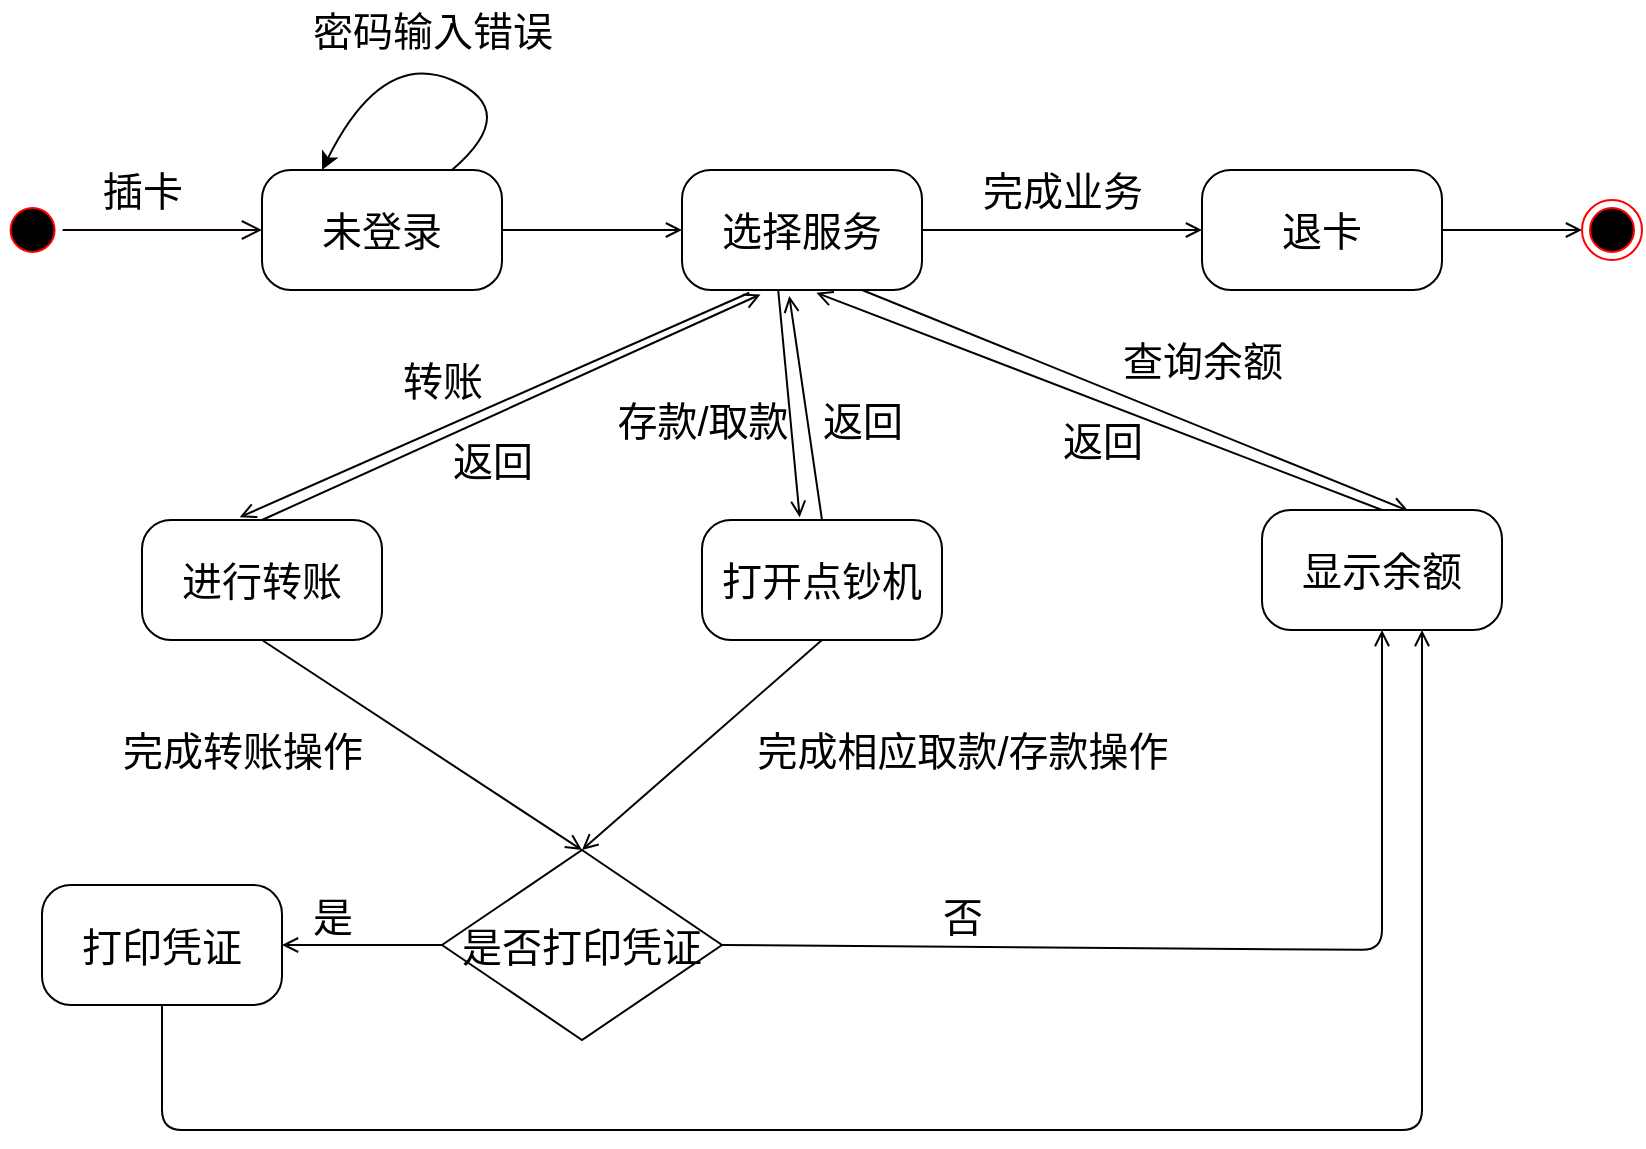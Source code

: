 <mxfile version="16.6.1" type="device"><diagram name="Page-1" id="58cdce13-f638-feb5-8d6f-7d28b1aa9fa0"><mxGraphModel dx="1038" dy="523" grid="1" gridSize="10" guides="1" tooltips="1" connect="1" arrows="1" fold="1" page="1" pageScale="1" pageWidth="1100" pageHeight="850" background="none" math="0" shadow="0"><root><mxCell id="0"/><mxCell id="1" parent="0"/><mxCell id="fj1b_ZS1emdzP9YQxOII-14" style="edgeStyle=none;rounded=0;sketch=0;orthogonalLoop=1;jettySize=auto;html=1;exitX=1;exitY=0.5;exitDx=0;exitDy=0;entryX=0;entryY=0.5;entryDx=0;entryDy=0;fontSize=20;strokeWidth=1;endArrow=open;endFill=0;" parent="1" source="382b91b5511bd0f7-6" target="fj1b_ZS1emdzP9YQxOII-5" edge="1"><mxGeometry relative="1" as="geometry"/></mxCell><mxCell id="382b91b5511bd0f7-6" value="未登录" style="rounded=1;whiteSpace=wrap;html=1;arcSize=24;shadow=0;comic=0;labelBackgroundColor=none;fontFamily=Verdana;fontSize=20;align=center;" parent="1" vertex="1"><mxGeometry x="220" y="120" width="120" height="60" as="geometry"/></mxCell><mxCell id="fj1b_ZS1emdzP9YQxOII-1" value="" style="ellipse;html=1;shape=startState;fillColor=#000000;strokeColor=#ff0000;fontSize=20;" parent="1" vertex="1"><mxGeometry x="90.29" y="135" width="30" height="30" as="geometry"/></mxCell><mxCell id="fj1b_ZS1emdzP9YQxOII-2" value="" style="edgeStyle=orthogonalEdgeStyle;html=1;verticalAlign=bottom;endArrow=open;endSize=8;strokeColor=#120000;rounded=0;entryX=0;entryY=0.5;entryDx=0;entryDy=0;fontSize=20;" parent="1" source="fj1b_ZS1emdzP9YQxOII-1" target="382b91b5511bd0f7-6" edge="1"><mxGeometry relative="1" as="geometry"><mxPoint x="110" y="320" as="targetPoint"/><mxPoint x="150" y="150" as="sourcePoint"/></mxGeometry></mxCell><mxCell id="fj1b_ZS1emdzP9YQxOII-16" style="edgeStyle=none;rounded=0;sketch=0;orthogonalLoop=1;jettySize=auto;html=1;exitX=0.4;exitY=0.983;exitDx=0;exitDy=0;fontSize=20;strokeWidth=1;entryX=0.407;entryY=-0.023;entryDx=0;entryDy=0;entryPerimeter=0;exitPerimeter=0;endArrow=open;endFill=0;" parent="1" source="fj1b_ZS1emdzP9YQxOII-5" target="fj1b_ZS1emdzP9YQxOII-17" edge="1"><mxGeometry relative="1" as="geometry"><mxPoint x="420" y="290" as="targetPoint"/></mxGeometry></mxCell><mxCell id="fj1b_ZS1emdzP9YQxOII-19" style="edgeStyle=none;rounded=0;sketch=0;orthogonalLoop=1;jettySize=auto;html=1;exitX=0.75;exitY=1;exitDx=0;exitDy=0;fontSize=20;strokeWidth=1;entryX=0.61;entryY=0.007;entryDx=0;entryDy=0;entryPerimeter=0;endArrow=open;endFill=0;" parent="1" source="fj1b_ZS1emdzP9YQxOII-5" target="fj1b_ZS1emdzP9YQxOII-18" edge="1"><mxGeometry relative="1" as="geometry"><mxPoint x="590" y="300" as="targetPoint"/></mxGeometry></mxCell><mxCell id="fj1b_ZS1emdzP9YQxOII-41" style="edgeStyle=none;rounded=0;sketch=0;orthogonalLoop=1;jettySize=auto;html=1;entryX=0;entryY=0.5;entryDx=0;entryDy=0;fontSize=20;strokeWidth=1;endArrow=open;endFill=0;" parent="1" source="fj1b_ZS1emdzP9YQxOII-5" target="fj1b_ZS1emdzP9YQxOII-6" edge="1"><mxGeometry relative="1" as="geometry"/></mxCell><mxCell id="fj1b_ZS1emdzP9YQxOII-5" value="选择服务" style="rounded=1;whiteSpace=wrap;html=1;arcSize=24;shadow=0;comic=0;labelBackgroundColor=none;fontFamily=Verdana;fontSize=20;align=center;" parent="1" vertex="1"><mxGeometry x="430" y="120" width="120" height="60" as="geometry"/></mxCell><mxCell id="5wP18FsabN0CPOmTiiW_-4" style="edgeStyle=orthogonalEdgeStyle;rounded=0;orthogonalLoop=1;jettySize=auto;html=1;entryX=0;entryY=0.5;entryDx=0;entryDy=0;endArrow=open;endFill=0;" edge="1" parent="1" source="fj1b_ZS1emdzP9YQxOII-6" target="fj1b_ZS1emdzP9YQxOII-47"><mxGeometry relative="1" as="geometry"/></mxCell><mxCell id="fj1b_ZS1emdzP9YQxOII-6" value="退卡" style="rounded=1;whiteSpace=wrap;html=1;arcSize=24;shadow=0;comic=0;labelBackgroundColor=none;fontFamily=Verdana;fontSize=20;align=center;" parent="1" vertex="1"><mxGeometry x="690" y="120" width="120" height="60" as="geometry"/></mxCell><mxCell id="fj1b_ZS1emdzP9YQxOII-12" value="" style="curved=1;endArrow=classic;html=1;rounded=0;sketch=0;fontSize=20;strokeWidth=1;entryX=0.25;entryY=0;entryDx=0;entryDy=0;" parent="1" source="382b91b5511bd0f7-6" target="382b91b5511bd0f7-6" edge="1"><mxGeometry width="50" height="50" relative="1" as="geometry"><mxPoint x="360" y="150" as="sourcePoint"/><mxPoint x="280" y="80" as="targetPoint"/><Array as="points"><mxPoint x="350" y="90"/><mxPoint x="280" y="60"/></Array></mxGeometry></mxCell><mxCell id="fj1b_ZS1emdzP9YQxOII-13" value="密码输入错误" style="text;html=1;align=center;verticalAlign=middle;resizable=0;points=[];autosize=1;strokeColor=none;fillColor=none;fontSize=20;" parent="1" vertex="1"><mxGeometry x="235" y="35" width="140" height="30" as="geometry"/></mxCell><mxCell id="fj1b_ZS1emdzP9YQxOII-23" style="edgeStyle=none;rounded=0;sketch=0;orthogonalLoop=1;jettySize=auto;html=1;exitX=0.5;exitY=1;exitDx=0;exitDy=0;fontSize=20;strokeWidth=1;entryX=0.5;entryY=0;entryDx=0;entryDy=0;endArrow=open;endFill=0;" parent="1" source="fj1b_ZS1emdzP9YQxOII-17" target="fj1b_ZS1emdzP9YQxOII-27" edge="1"><mxGeometry relative="1" as="geometry"><mxPoint x="749.71" y="595" as="sourcePoint"/><mxPoint x="949.71" y="595" as="targetPoint"/></mxGeometry></mxCell><mxCell id="fj1b_ZS1emdzP9YQxOII-44" style="edgeStyle=none;rounded=0;sketch=0;orthogonalLoop=1;jettySize=auto;html=1;fontSize=20;strokeWidth=1;entryX=0.447;entryY=1.05;entryDx=0;entryDy=0;entryPerimeter=0;exitX=0.5;exitY=0;exitDx=0;exitDy=0;endArrow=open;endFill=0;" parent="1" source="fj1b_ZS1emdzP9YQxOII-17" target="fj1b_ZS1emdzP9YQxOII-5" edge="1"><mxGeometry relative="1" as="geometry"><mxPoint x="490" y="180" as="targetPoint"/><mxPoint x="435" y="300" as="sourcePoint"/></mxGeometry></mxCell><mxCell id="fj1b_ZS1emdzP9YQxOII-17" value="打开点钞机" style="rounded=1;whiteSpace=wrap;html=1;arcSize=24;shadow=0;comic=0;labelBackgroundColor=none;fontFamily=Verdana;fontSize=20;align=center;" parent="1" vertex="1"><mxGeometry x="440" y="295" width="120" height="60" as="geometry"/></mxCell><mxCell id="fj1b_ZS1emdzP9YQxOII-45" style="edgeStyle=none;rounded=0;sketch=0;orthogonalLoop=1;jettySize=auto;html=1;fontSize=20;strokeWidth=1;exitX=0.5;exitY=0;exitDx=0;exitDy=0;entryX=0.56;entryY=1.023;entryDx=0;entryDy=0;entryPerimeter=0;endArrow=open;endFill=0;" parent="1" source="fj1b_ZS1emdzP9YQxOII-18" target="fj1b_ZS1emdzP9YQxOII-5" edge="1"><mxGeometry relative="1" as="geometry"><mxPoint x="490" y="190" as="targetPoint"/><mxPoint x="580" y="300" as="sourcePoint"/></mxGeometry></mxCell><mxCell id="fj1b_ZS1emdzP9YQxOII-18" value="显示余额" style="rounded=1;whiteSpace=wrap;html=1;arcSize=24;shadow=0;comic=0;labelBackgroundColor=none;fontFamily=Verdana;fontSize=20;align=center;" parent="1" vertex="1"><mxGeometry x="720" y="290" width="120" height="60" as="geometry"/></mxCell><mxCell id="fj1b_ZS1emdzP9YQxOII-20" value="存款/取款" style="text;html=1;align=center;verticalAlign=middle;resizable=0;points=[];autosize=1;strokeColor=none;fillColor=none;fontSize=20;" parent="1" vertex="1"><mxGeometry x="390" y="230" width="100" height="30" as="geometry"/></mxCell><mxCell id="fj1b_ZS1emdzP9YQxOII-22" value="查询余额" style="text;html=1;align=center;verticalAlign=middle;resizable=0;points=[];autosize=1;strokeColor=none;fillColor=none;fontSize=20;" parent="1" vertex="1"><mxGeometry x="640" y="200" width="100" height="30" as="geometry"/></mxCell><mxCell id="fj1b_ZS1emdzP9YQxOII-24" value="完成相应取款/存款操作" style="text;html=1;align=center;verticalAlign=middle;resizable=0;points=[];autosize=1;strokeColor=none;fillColor=none;fontSize=20;" parent="1" vertex="1"><mxGeometry x="460" y="395" width="220" height="30" as="geometry"/></mxCell><mxCell id="fj1b_ZS1emdzP9YQxOII-29" style="edgeStyle=none;rounded=0;sketch=0;orthogonalLoop=1;jettySize=auto;html=1;exitX=0;exitY=0.5;exitDx=0;exitDy=0;fontSize=20;strokeWidth=1;entryX=1;entryY=0.5;entryDx=0;entryDy=0;endArrow=open;endFill=0;exitPerimeter=0;" parent="1" source="fj1b_ZS1emdzP9YQxOII-27" target="fj1b_ZS1emdzP9YQxOII-7" edge="1"><mxGeometry relative="1" as="geometry"><mxPoint x="220" y="510" as="targetPoint"/><mxPoint x="300" y="507.5" as="sourcePoint"/></mxGeometry></mxCell><mxCell id="fj1b_ZS1emdzP9YQxOII-36" style="edgeStyle=none;rounded=1;sketch=0;orthogonalLoop=1;jettySize=auto;html=1;fontSize=20;strokeWidth=1;exitX=1;exitY=0.5;exitDx=0;exitDy=0;entryX=0.5;entryY=1;entryDx=0;entryDy=0;endArrow=open;endFill=0;" parent="1" source="fj1b_ZS1emdzP9YQxOII-27" target="fj1b_ZS1emdzP9YQxOII-18" edge="1"><mxGeometry relative="1" as="geometry"><mxPoint x="689.71" y="350" as="targetPoint"/><mxPoint x="509.42" y="546.504" as="sourcePoint"/><Array as="points"><mxPoint x="780" y="510"/></Array></mxGeometry></mxCell><mxCell id="fj1b_ZS1emdzP9YQxOII-27" value="是否打印凭证" style="rhombus;whiteSpace=wrap;html=1;fontSize=20;strokeWidth=1;fillColor=#FFFFFF;rotation=0;" parent="1" vertex="1"><mxGeometry x="310" y="460" width="140" height="95" as="geometry"/></mxCell><mxCell id="fj1b_ZS1emdzP9YQxOII-30" style="edgeStyle=none;rounded=0;sketch=0;orthogonalLoop=1;jettySize=auto;html=1;exitX=0.447;exitY=1.023;exitDx=0;exitDy=0;fontSize=20;strokeWidth=1;entryX=0.407;entryY=-0.023;entryDx=0;entryDy=0;entryPerimeter=0;exitPerimeter=0;endArrow=open;endFill=0;" parent="1" target="fj1b_ZS1emdzP9YQxOII-31" edge="1"><mxGeometry relative="1" as="geometry"><mxPoint x="260" y="290" as="targetPoint"/><mxPoint x="463.64" y="181.38" as="sourcePoint"/></mxGeometry></mxCell><mxCell id="fj1b_ZS1emdzP9YQxOII-33" style="edgeStyle=none;rounded=0;sketch=0;orthogonalLoop=1;jettySize=auto;html=1;fontSize=20;strokeWidth=1;endArrow=open;endFill=0;exitX=0.5;exitY=1;exitDx=0;exitDy=0;entryX=0.5;entryY=0;entryDx=0;entryDy=0;" parent="1" source="fj1b_ZS1emdzP9YQxOII-31" edge="1" target="fj1b_ZS1emdzP9YQxOII-27"><mxGeometry relative="1" as="geometry"><mxPoint x="449.71" y="460" as="targetPoint"/></mxGeometry></mxCell><mxCell id="fj1b_ZS1emdzP9YQxOII-43" style="edgeStyle=none;rounded=0;sketch=0;orthogonalLoop=1;jettySize=auto;html=1;entryX=0.327;entryY=1.037;entryDx=0;entryDy=0;entryPerimeter=0;fontSize=20;strokeWidth=1;exitX=0.5;exitY=0;exitDx=0;exitDy=0;endArrow=open;endFill=0;" parent="1" source="fj1b_ZS1emdzP9YQxOII-31" target="fj1b_ZS1emdzP9YQxOII-5" edge="1"><mxGeometry relative="1" as="geometry"/></mxCell><mxCell id="fj1b_ZS1emdzP9YQxOII-31" value="进行转账" style="rounded=1;whiteSpace=wrap;html=1;arcSize=24;shadow=0;comic=0;labelBackgroundColor=none;fontFamily=Verdana;fontSize=20;align=center;" parent="1" vertex="1"><mxGeometry x="160.0" y="295" width="120" height="60" as="geometry"/></mxCell><mxCell id="fj1b_ZS1emdzP9YQxOII-32" value="转账" style="text;html=1;align=center;verticalAlign=middle;resizable=0;points=[];autosize=1;strokeColor=none;fillColor=none;fontSize=20;" parent="1" vertex="1"><mxGeometry x="280" y="210" width="60" height="30" as="geometry"/></mxCell><mxCell id="fj1b_ZS1emdzP9YQxOII-34" value="完成转账操作" style="text;html=1;align=center;verticalAlign=middle;resizable=0;points=[];autosize=1;strokeColor=none;fillColor=none;fontSize=20;" parent="1" vertex="1"><mxGeometry x="140.0" y="395" width="140" height="30" as="geometry"/></mxCell><mxCell id="fj1b_ZS1emdzP9YQxOII-37" value="否" style="text;html=1;align=center;verticalAlign=middle;resizable=0;points=[];autosize=1;strokeColor=none;fillColor=none;fontSize=20;flipH=1;" parent="1" vertex="1"><mxGeometry x="550" y="477.5" width="40" height="30" as="geometry"/></mxCell><mxCell id="fj1b_ZS1emdzP9YQxOII-40" style="edgeStyle=none;rounded=1;sketch=0;orthogonalLoop=1;jettySize=auto;html=1;fontSize=20;strokeWidth=1;exitX=0.5;exitY=1;exitDx=0;exitDy=0;endArrow=open;endFill=0;" parent="1" source="fj1b_ZS1emdzP9YQxOII-7" edge="1"><mxGeometry relative="1" as="geometry"><mxPoint x="800" y="350" as="targetPoint"/><Array as="points"><mxPoint x="170" y="600"/><mxPoint x="800" y="600"/></Array></mxGeometry></mxCell><mxCell id="fj1b_ZS1emdzP9YQxOII-7" value="打印凭证" style="rounded=1;whiteSpace=wrap;html=1;arcSize=24;shadow=0;comic=0;labelBackgroundColor=none;fontFamily=Verdana;fontSize=20;align=center;" parent="1" vertex="1"><mxGeometry x="110" y="477.5" width="120" height="60" as="geometry"/></mxCell><mxCell id="fj1b_ZS1emdzP9YQxOII-35" value="是" style="text;html=1;align=center;verticalAlign=middle;resizable=0;points=[];autosize=1;strokeColor=none;fillColor=none;fontSize=20;" parent="1" vertex="1"><mxGeometry x="235" y="477.5" width="40" height="30" as="geometry"/></mxCell><mxCell id="fj1b_ZS1emdzP9YQxOII-42" value="完成业务" style="text;html=1;align=center;verticalAlign=middle;resizable=0;points=[];autosize=1;strokeColor=none;fillColor=none;fontSize=20;" parent="1" vertex="1"><mxGeometry x="570" y="115" width="100" height="30" as="geometry"/></mxCell><mxCell id="fj1b_ZS1emdzP9YQxOII-47" value="" style="ellipse;html=1;shape=endState;fillColor=#000000;strokeColor=#ff0000;fontSize=20;" parent="1" vertex="1"><mxGeometry x="880" y="135" width="30" height="30" as="geometry"/></mxCell><mxCell id="S3ngMtl4ol6afsanjfDi-2" value="插卡" style="text;html=1;align=center;verticalAlign=middle;resizable=0;points=[];autosize=1;strokeColor=none;fillColor=none;fontSize=20;" parent="1" vertex="1"><mxGeometry x="130" y="115" width="60" height="30" as="geometry"/></mxCell><mxCell id="S3ngMtl4ol6afsanjfDi-4" value="返回" style="text;html=1;align=center;verticalAlign=middle;resizable=0;points=[];autosize=1;strokeColor=none;fillColor=none;fontSize=20;" parent="1" vertex="1"><mxGeometry x="610" y="240" width="60" height="30" as="geometry"/></mxCell><mxCell id="S3ngMtl4ol6afsanjfDi-5" value="返回" style="text;html=1;align=center;verticalAlign=middle;resizable=0;points=[];autosize=1;strokeColor=none;fillColor=none;fontSize=20;" parent="1" vertex="1"><mxGeometry x="490" y="230" width="60" height="30" as="geometry"/></mxCell><mxCell id="S3ngMtl4ol6afsanjfDi-24" value="返回" style="text;html=1;align=center;verticalAlign=middle;resizable=0;points=[];autosize=1;strokeColor=none;fillColor=none;fontSize=20;" parent="1" vertex="1"><mxGeometry x="305" y="250" width="60" height="30" as="geometry"/></mxCell></root></mxGraphModel></diagram></mxfile>